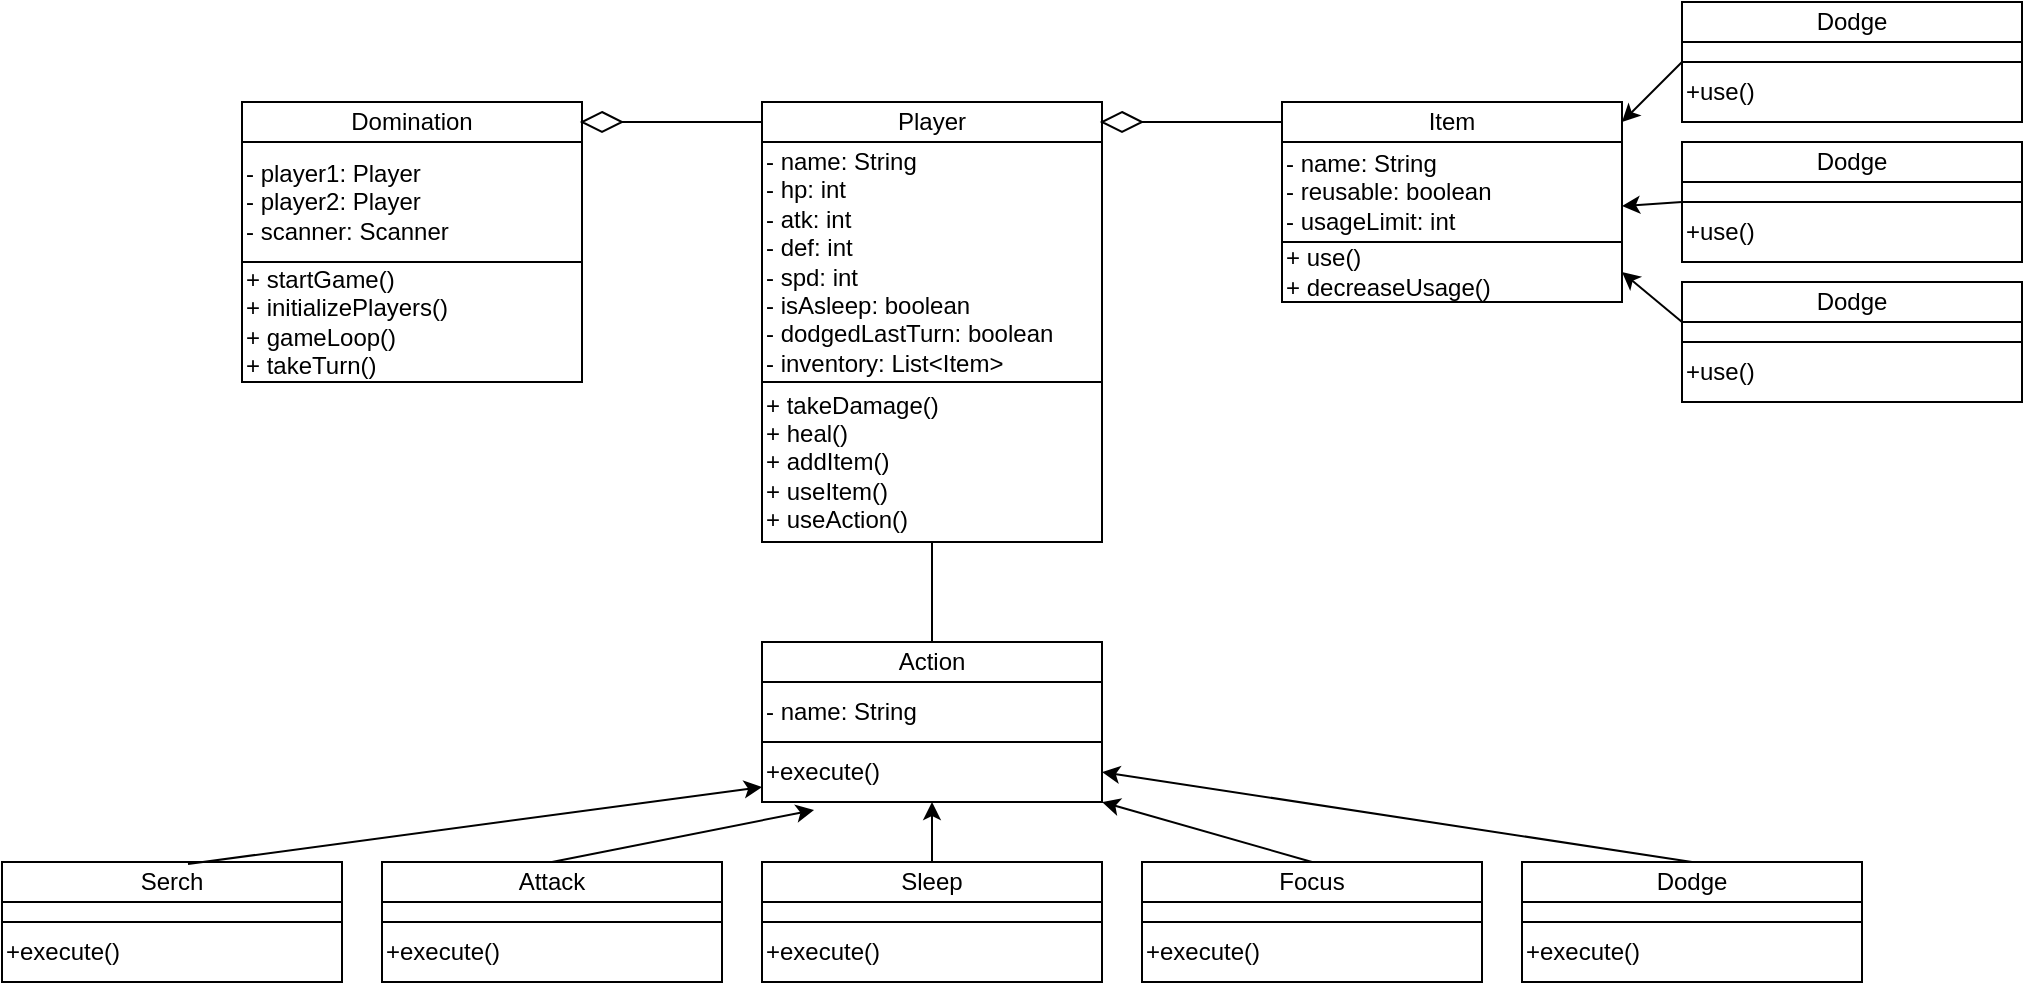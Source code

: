 <mxfile version="26.0.4">
  <diagram name="Page-1" id="LkfkJZSRYlpYnn_yWt35">
    <mxGraphModel dx="1400" dy="590" grid="1" gridSize="10" guides="1" tooltips="1" connect="1" arrows="1" fold="1" page="1" pageScale="1" pageWidth="1100" pageHeight="850" math="0" shadow="0">
      <root>
        <mxCell id="0" />
        <mxCell id="1" parent="0" />
        <mxCell id="oKul8XVkkZbd3DEosgAC-1" value="Domination" style="rounded=0;whiteSpace=wrap;html=1;" vertex="1" parent="1">
          <mxGeometry x="150" y="120" width="170" height="20" as="geometry" />
        </mxCell>
        <mxCell id="oKul8XVkkZbd3DEosgAC-2" value="&lt;div style=&quot;&quot;&gt;- player1: Player&lt;/div&gt;&lt;div style=&quot;&quot;&gt;- player2: Player&lt;/div&gt;&lt;div style=&quot;&quot;&gt;- scanner: Scanner&lt;/div&gt;" style="rounded=0;whiteSpace=wrap;html=1;align=left;" vertex="1" parent="1">
          <mxGeometry x="150" y="140" width="170" height="60" as="geometry" />
        </mxCell>
        <mxCell id="oKul8XVkkZbd3DEosgAC-3" value="+ startGame()&amp;nbsp;&amp;nbsp;&lt;div&gt;+ initializePlayers()&amp;nbsp;&lt;/div&gt;&lt;div&gt;+ gameLoop()&amp;nbsp;&amp;nbsp;&lt;/div&gt;&lt;div&gt;+ takeTurn()&amp;nbsp;&lt;/div&gt;" style="rounded=0;whiteSpace=wrap;html=1;align=left;" vertex="1" parent="1">
          <mxGeometry x="150" y="200" width="170" height="60" as="geometry" />
        </mxCell>
        <mxCell id="oKul8XVkkZbd3DEosgAC-6" value="Player" style="rounded=0;whiteSpace=wrap;html=1;" vertex="1" parent="1">
          <mxGeometry x="410" y="120" width="170" height="20" as="geometry" />
        </mxCell>
        <mxCell id="oKul8XVkkZbd3DEosgAC-7" value="&lt;div style=&quot;&quot;&gt;- name: String&lt;br&gt;- hp: int&amp;nbsp;&lt;br&gt;- atk: int&amp;nbsp;&lt;br&gt;- def: int&amp;nbsp;&lt;br&gt;- spd: int&amp;nbsp;&lt;br&gt;- isAsleep: boolean&amp;nbsp;&lt;br&gt;- dodgedLastTurn: boolean&amp;nbsp;&lt;br&gt;- inventory: List&amp;lt;Item&amp;gt;&lt;/div&gt;" style="rounded=0;whiteSpace=wrap;html=1;align=left;" vertex="1" parent="1">
          <mxGeometry x="410" y="140" width="170" height="120" as="geometry" />
        </mxCell>
        <mxCell id="oKul8XVkkZbd3DEosgAC-8" value="+ takeDamage()&amp;nbsp;&amp;nbsp;&lt;div&gt;+ heal()&amp;nbsp;&lt;/div&gt;&lt;div&gt;+ addItem()&amp;nbsp;&lt;/div&gt;&lt;div&gt;+ useItem()&amp;nbsp;&lt;/div&gt;&lt;div&gt;+ useAction()&lt;/div&gt;" style="rounded=0;whiteSpace=wrap;html=1;align=left;" vertex="1" parent="1">
          <mxGeometry x="410" y="260" width="170" height="80" as="geometry" />
        </mxCell>
        <mxCell id="oKul8XVkkZbd3DEosgAC-11" value="" style="endArrow=none;html=1;rounded=0;entryX=0;entryY=0.5;entryDx=0;entryDy=0;exitX=1;exitY=0.5;exitDx=0;exitDy=0;" edge="1" parent="1" source="oKul8XVkkZbd3DEosgAC-15" target="oKul8XVkkZbd3DEosgAC-6">
          <mxGeometry width="50" height="50" relative="1" as="geometry">
            <mxPoint x="320" y="177" as="sourcePoint" />
            <mxPoint x="400" y="190" as="targetPoint" />
          </mxGeometry>
        </mxCell>
        <mxCell id="oKul8XVkkZbd3DEosgAC-12" value="Item" style="rounded=0;whiteSpace=wrap;html=1;" vertex="1" parent="1">
          <mxGeometry x="670" y="120" width="170" height="20" as="geometry" />
        </mxCell>
        <mxCell id="oKul8XVkkZbd3DEosgAC-13" value="&lt;div style=&quot;&quot;&gt;- name: String&lt;/div&gt;&lt;div style=&quot;&quot;&gt;- reusable: boolean&lt;/div&gt;&lt;div style=&quot;&quot;&gt;- usageLimit: int&amp;nbsp;&lt;/div&gt;" style="rounded=0;whiteSpace=wrap;html=1;align=left;" vertex="1" parent="1">
          <mxGeometry x="670" y="140" width="170" height="50" as="geometry" />
        </mxCell>
        <mxCell id="oKul8XVkkZbd3DEosgAC-14" value="+ use()&lt;div&gt;+ decreaseUsage() &amp;nbsp; &amp;nbsp;&lt;/div&gt;" style="rounded=0;whiteSpace=wrap;html=1;align=left;" vertex="1" parent="1">
          <mxGeometry x="670" y="190" width="170" height="30" as="geometry" />
        </mxCell>
        <mxCell id="oKul8XVkkZbd3DEosgAC-17" value="" style="endArrow=none;html=1;rounded=0;entryX=0;entryY=0.5;entryDx=0;entryDy=0;exitX=1;exitY=0.5;exitDx=0;exitDy=0;" edge="1" parent="1" source="oKul8XVkkZbd3DEosgAC-1" target="oKul8XVkkZbd3DEosgAC-15">
          <mxGeometry width="50" height="50" relative="1" as="geometry">
            <mxPoint x="320" y="130" as="sourcePoint" />
            <mxPoint x="410" y="130" as="targetPoint" />
          </mxGeometry>
        </mxCell>
        <mxCell id="oKul8XVkkZbd3DEosgAC-15" value="" style="rhombus;whiteSpace=wrap;html=1;" vertex="1" parent="1">
          <mxGeometry x="320" y="125" width="20" height="10" as="geometry" />
        </mxCell>
        <mxCell id="oKul8XVkkZbd3DEosgAC-18" value="" style="endArrow=none;html=1;rounded=0;entryX=1;entryY=0.5;entryDx=0;entryDy=0;exitX=0;exitY=0.5;exitDx=0;exitDy=0;" edge="1" parent="1" source="oKul8XVkkZbd3DEosgAC-19" target="oKul8XVkkZbd3DEosgAC-6">
          <mxGeometry width="50" height="50" relative="1" as="geometry">
            <mxPoint x="880" y="90" as="sourcePoint" />
            <mxPoint x="930" y="40" as="targetPoint" />
          </mxGeometry>
        </mxCell>
        <mxCell id="oKul8XVkkZbd3DEosgAC-20" value="" style="endArrow=none;html=1;rounded=0;entryX=1;entryY=0.5;entryDx=0;entryDy=0;exitX=0;exitY=0.5;exitDx=0;exitDy=0;" edge="1" parent="1" source="oKul8XVkkZbd3DEosgAC-12" target="oKul8XVkkZbd3DEosgAC-19">
          <mxGeometry width="50" height="50" relative="1" as="geometry">
            <mxPoint x="630" y="130" as="sourcePoint" />
            <mxPoint x="580" y="130" as="targetPoint" />
          </mxGeometry>
        </mxCell>
        <mxCell id="oKul8XVkkZbd3DEosgAC-19" value="" style="rhombus;whiteSpace=wrap;html=1;" vertex="1" parent="1">
          <mxGeometry x="580" y="125" width="20" height="10" as="geometry" />
        </mxCell>
        <mxCell id="oKul8XVkkZbd3DEosgAC-21" value="Action" style="rounded=0;whiteSpace=wrap;html=1;" vertex="1" parent="1">
          <mxGeometry x="410" y="390" width="170" height="20" as="geometry" />
        </mxCell>
        <mxCell id="oKul8XVkkZbd3DEosgAC-22" value="&lt;div style=&quot;&quot;&gt;- name: String&lt;/div&gt;" style="rounded=0;whiteSpace=wrap;html=1;align=left;" vertex="1" parent="1">
          <mxGeometry x="410" y="410" width="170" height="30" as="geometry" />
        </mxCell>
        <mxCell id="oKul8XVkkZbd3DEosgAC-23" value="+execute()" style="rounded=0;whiteSpace=wrap;html=1;align=left;" vertex="1" parent="1">
          <mxGeometry x="410" y="440" width="170" height="30" as="geometry" />
        </mxCell>
        <mxCell id="oKul8XVkkZbd3DEosgAC-24" value="" style="endArrow=none;html=1;rounded=0;entryX=0.5;entryY=1;entryDx=0;entryDy=0;" edge="1" parent="1" source="oKul8XVkkZbd3DEosgAC-21" target="oKul8XVkkZbd3DEosgAC-8">
          <mxGeometry width="50" height="50" relative="1" as="geometry">
            <mxPoint x="430" y="410" as="sourcePoint" />
            <mxPoint x="480" y="360" as="targetPoint" />
          </mxGeometry>
        </mxCell>
        <mxCell id="oKul8XVkkZbd3DEosgAC-25" value="Attack" style="rounded=0;whiteSpace=wrap;html=1;" vertex="1" parent="1">
          <mxGeometry x="220" y="500" width="170" height="20" as="geometry" />
        </mxCell>
        <mxCell id="oKul8XVkkZbd3DEosgAC-26" value="&lt;div style=&quot;&quot;&gt;&lt;br&gt;&lt;/div&gt;" style="rounded=0;whiteSpace=wrap;html=1;align=left;" vertex="1" parent="1">
          <mxGeometry x="220" y="520" width="170" height="10" as="geometry" />
        </mxCell>
        <mxCell id="oKul8XVkkZbd3DEosgAC-27" value="+execute()" style="rounded=0;whiteSpace=wrap;html=1;align=left;" vertex="1" parent="1">
          <mxGeometry x="220" y="530" width="170" height="30" as="geometry" />
        </mxCell>
        <mxCell id="oKul8XVkkZbd3DEosgAC-28" value="Sleep" style="rounded=0;whiteSpace=wrap;html=1;" vertex="1" parent="1">
          <mxGeometry x="410" y="500" width="170" height="20" as="geometry" />
        </mxCell>
        <mxCell id="oKul8XVkkZbd3DEosgAC-29" value="&lt;div style=&quot;&quot;&gt;&lt;br&gt;&lt;/div&gt;" style="rounded=0;whiteSpace=wrap;html=1;align=left;" vertex="1" parent="1">
          <mxGeometry x="410" y="520" width="170" height="10" as="geometry" />
        </mxCell>
        <mxCell id="oKul8XVkkZbd3DEosgAC-30" value="+execute()" style="rounded=0;whiteSpace=wrap;html=1;align=left;" vertex="1" parent="1">
          <mxGeometry x="410" y="530" width="170" height="30" as="geometry" />
        </mxCell>
        <mxCell id="oKul8XVkkZbd3DEosgAC-31" value="Focus" style="rounded=0;whiteSpace=wrap;html=1;" vertex="1" parent="1">
          <mxGeometry x="600" y="500" width="170" height="20" as="geometry" />
        </mxCell>
        <mxCell id="oKul8XVkkZbd3DEosgAC-32" value="&lt;div style=&quot;&quot;&gt;&lt;br&gt;&lt;/div&gt;" style="rounded=0;whiteSpace=wrap;html=1;align=left;" vertex="1" parent="1">
          <mxGeometry x="600" y="520" width="170" height="10" as="geometry" />
        </mxCell>
        <mxCell id="oKul8XVkkZbd3DEosgAC-33" value="+execute()" style="rounded=0;whiteSpace=wrap;html=1;align=left;" vertex="1" parent="1">
          <mxGeometry x="600" y="530" width="170" height="30" as="geometry" />
        </mxCell>
        <mxCell id="oKul8XVkkZbd3DEosgAC-34" value="Dodge" style="rounded=0;whiteSpace=wrap;html=1;" vertex="1" parent="1">
          <mxGeometry x="790" y="500" width="170" height="20" as="geometry" />
        </mxCell>
        <mxCell id="oKul8XVkkZbd3DEosgAC-35" value="&lt;div style=&quot;&quot;&gt;&lt;br&gt;&lt;/div&gt;" style="rounded=0;whiteSpace=wrap;html=1;align=left;" vertex="1" parent="1">
          <mxGeometry x="790" y="520" width="170" height="10" as="geometry" />
        </mxCell>
        <mxCell id="oKul8XVkkZbd3DEosgAC-36" value="+execute()" style="rounded=0;whiteSpace=wrap;html=1;align=left;" vertex="1" parent="1">
          <mxGeometry x="790" y="530" width="170" height="30" as="geometry" />
        </mxCell>
        <mxCell id="oKul8XVkkZbd3DEosgAC-37" value="Serch" style="rounded=0;whiteSpace=wrap;html=1;" vertex="1" parent="1">
          <mxGeometry x="30" y="500" width="170" height="20" as="geometry" />
        </mxCell>
        <mxCell id="oKul8XVkkZbd3DEosgAC-38" value="&lt;div style=&quot;&quot;&gt;&lt;br&gt;&lt;/div&gt;" style="rounded=0;whiteSpace=wrap;html=1;align=left;" vertex="1" parent="1">
          <mxGeometry x="30" y="520" width="170" height="10" as="geometry" />
        </mxCell>
        <mxCell id="oKul8XVkkZbd3DEosgAC-39" value="+execute()" style="rounded=0;whiteSpace=wrap;html=1;align=left;" vertex="1" parent="1">
          <mxGeometry x="30" y="530" width="170" height="30" as="geometry" />
        </mxCell>
        <mxCell id="oKul8XVkkZbd3DEosgAC-40" value="" style="endArrow=classic;html=1;rounded=0;exitX=0.547;exitY=0.05;exitDx=0;exitDy=0;exitPerimeter=0;entryX=0;entryY=0.75;entryDx=0;entryDy=0;" edge="1" parent="1" source="oKul8XVkkZbd3DEosgAC-37" target="oKul8XVkkZbd3DEosgAC-23">
          <mxGeometry width="50" height="50" relative="1" as="geometry">
            <mxPoint x="180" y="490" as="sourcePoint" />
            <mxPoint x="230" y="440" as="targetPoint" />
          </mxGeometry>
        </mxCell>
        <mxCell id="oKul8XVkkZbd3DEosgAC-41" value="" style="endArrow=classic;html=1;rounded=0;exitX=0.5;exitY=0;exitDx=0;exitDy=0;entryX=0.153;entryY=1.133;entryDx=0;entryDy=0;entryPerimeter=0;" edge="1" parent="1" source="oKul8XVkkZbd3DEosgAC-25" target="oKul8XVkkZbd3DEosgAC-23">
          <mxGeometry width="50" height="50" relative="1" as="geometry">
            <mxPoint x="290" y="480" as="sourcePoint" />
            <mxPoint x="340" y="430" as="targetPoint" />
          </mxGeometry>
        </mxCell>
        <mxCell id="oKul8XVkkZbd3DEosgAC-42" value="" style="endArrow=classic;html=1;rounded=0;entryX=0.5;entryY=1;entryDx=0;entryDy=0;" edge="1" parent="1" source="oKul8XVkkZbd3DEosgAC-28" target="oKul8XVkkZbd3DEosgAC-23">
          <mxGeometry width="50" height="50" relative="1" as="geometry">
            <mxPoint x="450" y="530" as="sourcePoint" />
            <mxPoint x="500" y="480" as="targetPoint" />
          </mxGeometry>
        </mxCell>
        <mxCell id="oKul8XVkkZbd3DEosgAC-43" value="" style="endArrow=classic;html=1;rounded=0;exitX=0.5;exitY=0;exitDx=0;exitDy=0;entryX=1;entryY=1;entryDx=0;entryDy=0;" edge="1" parent="1" source="oKul8XVkkZbd3DEosgAC-31" target="oKul8XVkkZbd3DEosgAC-23">
          <mxGeometry width="50" height="50" relative="1" as="geometry">
            <mxPoint x="590" y="470" as="sourcePoint" />
            <mxPoint x="640" y="420" as="targetPoint" />
          </mxGeometry>
        </mxCell>
        <mxCell id="oKul8XVkkZbd3DEosgAC-44" value="" style="endArrow=classic;html=1;rounded=0;exitX=0.5;exitY=0;exitDx=0;exitDy=0;entryX=1;entryY=0.5;entryDx=0;entryDy=0;" edge="1" parent="1" source="oKul8XVkkZbd3DEosgAC-34" target="oKul8XVkkZbd3DEosgAC-23">
          <mxGeometry width="50" height="50" relative="1" as="geometry">
            <mxPoint x="710" y="470" as="sourcePoint" />
            <mxPoint x="760" y="420" as="targetPoint" />
          </mxGeometry>
        </mxCell>
        <mxCell id="oKul8XVkkZbd3DEosgAC-46" value="Dodge" style="rounded=0;whiteSpace=wrap;html=1;" vertex="1" parent="1">
          <mxGeometry x="870" y="70" width="170" height="20" as="geometry" />
        </mxCell>
        <mxCell id="oKul8XVkkZbd3DEosgAC-47" value="&lt;div style=&quot;&quot;&gt;&lt;br&gt;&lt;/div&gt;" style="rounded=0;whiteSpace=wrap;html=1;align=left;" vertex="1" parent="1">
          <mxGeometry x="870" y="90" width="170" height="10" as="geometry" />
        </mxCell>
        <mxCell id="oKul8XVkkZbd3DEosgAC-48" value="+use()" style="rounded=0;whiteSpace=wrap;html=1;align=left;" vertex="1" parent="1">
          <mxGeometry x="870" y="100" width="170" height="30" as="geometry" />
        </mxCell>
        <mxCell id="oKul8XVkkZbd3DEosgAC-49" value="Dodge" style="rounded=0;whiteSpace=wrap;html=1;" vertex="1" parent="1">
          <mxGeometry x="870" y="140" width="170" height="20" as="geometry" />
        </mxCell>
        <mxCell id="oKul8XVkkZbd3DEosgAC-50" value="&lt;div style=&quot;&quot;&gt;&lt;br&gt;&lt;/div&gt;" style="rounded=0;whiteSpace=wrap;html=1;align=left;" vertex="1" parent="1">
          <mxGeometry x="870" y="160" width="170" height="10" as="geometry" />
        </mxCell>
        <mxCell id="oKul8XVkkZbd3DEosgAC-51" value="+use()" style="rounded=0;whiteSpace=wrap;html=1;align=left;" vertex="1" parent="1">
          <mxGeometry x="870" y="170" width="170" height="30" as="geometry" />
        </mxCell>
        <mxCell id="oKul8XVkkZbd3DEosgAC-52" value="Dodge" style="rounded=0;whiteSpace=wrap;html=1;" vertex="1" parent="1">
          <mxGeometry x="870" y="210" width="170" height="20" as="geometry" />
        </mxCell>
        <mxCell id="oKul8XVkkZbd3DEosgAC-53" value="&lt;div style=&quot;&quot;&gt;&lt;br&gt;&lt;/div&gt;" style="rounded=0;whiteSpace=wrap;html=1;align=left;" vertex="1" parent="1">
          <mxGeometry x="870" y="230" width="170" height="10" as="geometry" />
        </mxCell>
        <mxCell id="oKul8XVkkZbd3DEosgAC-54" value="+use()" style="rounded=0;whiteSpace=wrap;html=1;align=left;" vertex="1" parent="1">
          <mxGeometry x="870" y="240" width="170" height="30" as="geometry" />
        </mxCell>
        <mxCell id="oKul8XVkkZbd3DEosgAC-56" value="" style="endArrow=classic;html=1;rounded=0;exitX=0;exitY=0;exitDx=0;exitDy=0;entryX=1;entryY=0.5;entryDx=0;entryDy=0;" edge="1" parent="1" source="oKul8XVkkZbd3DEosgAC-48" target="oKul8XVkkZbd3DEosgAC-12">
          <mxGeometry width="50" height="50" relative="1" as="geometry">
            <mxPoint x="710" y="130" as="sourcePoint" />
            <mxPoint x="760" y="80" as="targetPoint" />
          </mxGeometry>
        </mxCell>
        <mxCell id="oKul8XVkkZbd3DEosgAC-57" value="" style="endArrow=classic;html=1;rounded=0;entryX=1;entryY=0.64;entryDx=0;entryDy=0;entryPerimeter=0;exitX=0;exitY=0;exitDx=0;exitDy=0;" edge="1" parent="1" source="oKul8XVkkZbd3DEosgAC-51" target="oKul8XVkkZbd3DEosgAC-13">
          <mxGeometry width="50" height="50" relative="1" as="geometry">
            <mxPoint x="740" y="240" as="sourcePoint" />
            <mxPoint x="790" y="190" as="targetPoint" />
          </mxGeometry>
        </mxCell>
        <mxCell id="oKul8XVkkZbd3DEosgAC-58" value="" style="endArrow=classic;html=1;rounded=0;entryX=1;entryY=0.5;entryDx=0;entryDy=0;exitX=0;exitY=0;exitDx=0;exitDy=0;" edge="1" parent="1" source="oKul8XVkkZbd3DEosgAC-53" target="oKul8XVkkZbd3DEosgAC-14">
          <mxGeometry width="50" height="50" relative="1" as="geometry">
            <mxPoint x="800" y="330" as="sourcePoint" />
            <mxPoint x="850" y="280" as="targetPoint" />
          </mxGeometry>
        </mxCell>
      </root>
    </mxGraphModel>
  </diagram>
</mxfile>
